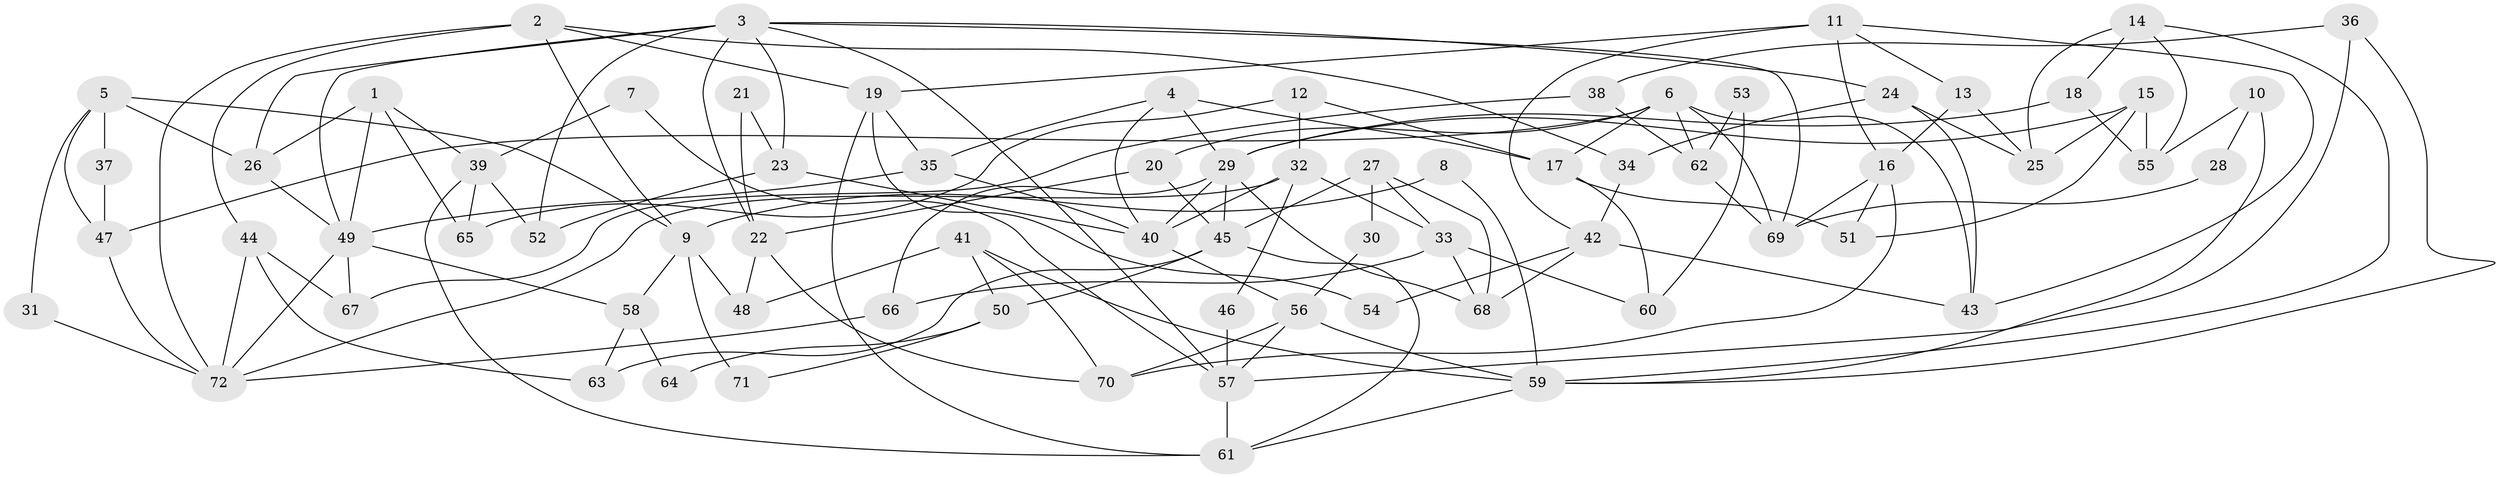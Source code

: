 // coarse degree distribution, {5: 0.29411764705882354, 6: 0.13725490196078433, 2: 0.19607843137254902, 4: 0.09803921568627451, 3: 0.1568627450980392, 1: 0.0196078431372549, 7: 0.058823529411764705, 9: 0.0196078431372549, 8: 0.0196078431372549}
// Generated by graph-tools (version 1.1) at 2025/37/03/04/25 23:37:01]
// undirected, 72 vertices, 144 edges
graph export_dot {
  node [color=gray90,style=filled];
  1;
  2;
  3;
  4;
  5;
  6;
  7;
  8;
  9;
  10;
  11;
  12;
  13;
  14;
  15;
  16;
  17;
  18;
  19;
  20;
  21;
  22;
  23;
  24;
  25;
  26;
  27;
  28;
  29;
  30;
  31;
  32;
  33;
  34;
  35;
  36;
  37;
  38;
  39;
  40;
  41;
  42;
  43;
  44;
  45;
  46;
  47;
  48;
  49;
  50;
  51;
  52;
  53;
  54;
  55;
  56;
  57;
  58;
  59;
  60;
  61;
  62;
  63;
  64;
  65;
  66;
  67;
  68;
  69;
  70;
  71;
  72;
  1 -- 65;
  1 -- 49;
  1 -- 26;
  1 -- 39;
  2 -- 72;
  2 -- 44;
  2 -- 9;
  2 -- 19;
  2 -- 34;
  3 -- 24;
  3 -- 26;
  3 -- 22;
  3 -- 23;
  3 -- 49;
  3 -- 52;
  3 -- 57;
  3 -- 69;
  4 -- 29;
  4 -- 40;
  4 -- 17;
  4 -- 35;
  5 -- 26;
  5 -- 47;
  5 -- 9;
  5 -- 31;
  5 -- 37;
  6 -- 17;
  6 -- 69;
  6 -- 20;
  6 -- 43;
  6 -- 47;
  6 -- 62;
  7 -- 39;
  7 -- 57;
  8 -- 59;
  8 -- 9;
  9 -- 48;
  9 -- 58;
  9 -- 71;
  10 -- 55;
  10 -- 59;
  10 -- 28;
  11 -- 43;
  11 -- 19;
  11 -- 13;
  11 -- 16;
  11 -- 42;
  12 -- 17;
  12 -- 32;
  12 -- 65;
  13 -- 16;
  13 -- 25;
  14 -- 55;
  14 -- 59;
  14 -- 18;
  14 -- 25;
  15 -- 25;
  15 -- 29;
  15 -- 51;
  15 -- 55;
  16 -- 69;
  16 -- 51;
  16 -- 70;
  17 -- 51;
  17 -- 60;
  18 -- 29;
  18 -- 55;
  19 -- 61;
  19 -- 35;
  19 -- 54;
  20 -- 45;
  20 -- 22;
  21 -- 22;
  21 -- 23;
  22 -- 48;
  22 -- 70;
  23 -- 40;
  23 -- 52;
  24 -- 43;
  24 -- 25;
  24 -- 34;
  26 -- 49;
  27 -- 68;
  27 -- 45;
  27 -- 30;
  27 -- 33;
  28 -- 69;
  29 -- 68;
  29 -- 40;
  29 -- 45;
  29 -- 66;
  30 -- 56;
  31 -- 72;
  32 -- 72;
  32 -- 40;
  32 -- 33;
  32 -- 46;
  33 -- 60;
  33 -- 66;
  33 -- 68;
  34 -- 42;
  35 -- 40;
  35 -- 49;
  36 -- 59;
  36 -- 57;
  36 -- 38;
  37 -- 47;
  38 -- 67;
  38 -- 62;
  39 -- 52;
  39 -- 61;
  39 -- 65;
  40 -- 56;
  41 -- 48;
  41 -- 70;
  41 -- 50;
  41 -- 59;
  42 -- 43;
  42 -- 54;
  42 -- 68;
  44 -- 72;
  44 -- 63;
  44 -- 67;
  45 -- 61;
  45 -- 50;
  45 -- 63;
  46 -- 57;
  47 -- 72;
  49 -- 58;
  49 -- 67;
  49 -- 72;
  50 -- 64;
  50 -- 71;
  53 -- 60;
  53 -- 62;
  56 -- 70;
  56 -- 57;
  56 -- 59;
  57 -- 61;
  58 -- 63;
  58 -- 64;
  59 -- 61;
  62 -- 69;
  66 -- 72;
}
